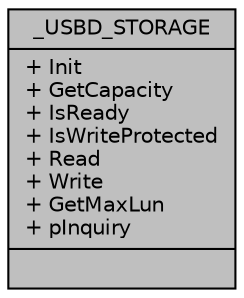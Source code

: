 digraph "_USBD_STORAGE"
{
  edge [fontname="Helvetica",fontsize="10",labelfontname="Helvetica",labelfontsize="10"];
  node [fontname="Helvetica",fontsize="10",shape=record];
  Node1 [label="{_USBD_STORAGE\n|+ Init\l+ GetCapacity\l+ IsReady\l+ IsWriteProtected\l+ Read\l+ Write\l+ GetMaxLun\l+ pInquiry\l|}",height=0.2,width=0.4,color="black", fillcolor="grey75", style="filled", fontcolor="black"];
}
